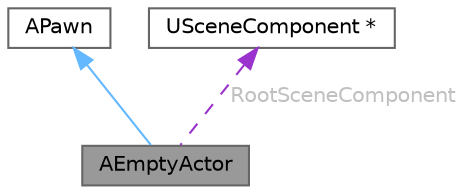 digraph "AEmptyActor"
{
 // INTERACTIVE_SVG=YES
 // LATEX_PDF_SIZE
  bgcolor="transparent";
  edge [fontname=Helvetica,fontsize=10,labelfontname=Helvetica,labelfontsize=10];
  node [fontname=Helvetica,fontsize=10,shape=box,height=0.2,width=0.4];
  Node1 [id="Node000001",label="AEmptyActor",height=0.2,width=0.4,color="gray40", fillcolor="grey60", style="filled", fontcolor="black",tooltip=" "];
  Node2 -> Node1 [id="edge1_Node000001_Node000002",dir="back",color="steelblue1",style="solid",tooltip=" "];
  Node2 [id="Node000002",label="APawn",height=0.2,width=0.4,color="gray40", fillcolor="white", style="filled",URL="$db/dc7/classAPawn.html",tooltip=" "];
  Node3 -> Node1 [id="edge2_Node000001_Node000003",dir="back",color="darkorchid3",style="dashed",tooltip=" ",label=" RootSceneComponent",fontcolor="grey" ];
  Node3 [id="Node000003",label="USceneComponent *",height=0.2,width=0.4,color="gray40", fillcolor="white", style="filled",tooltip=" "];
}
